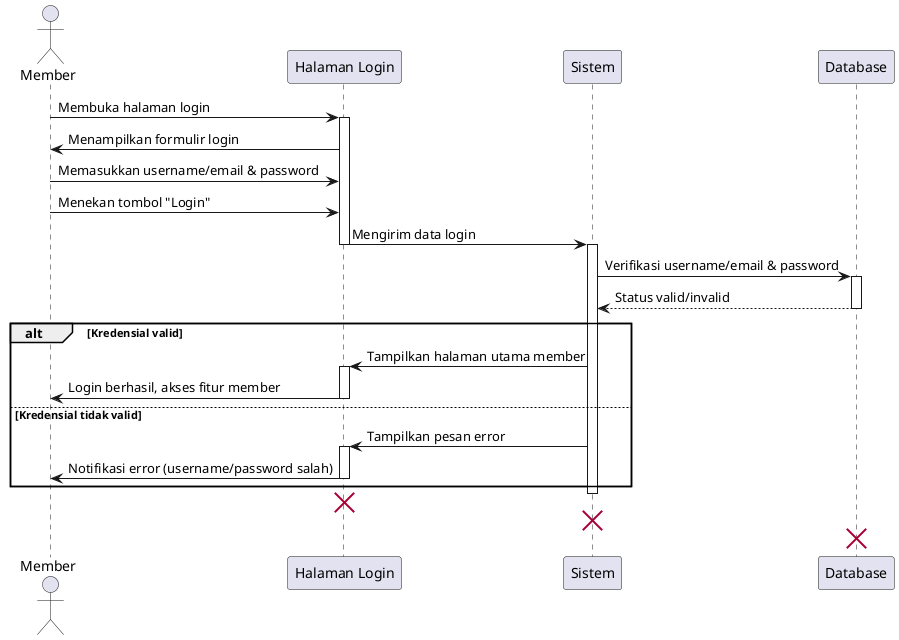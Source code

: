 @startuml
actor Member
participant "Halaman Login" as LoginForm
participant "Sistem" as System
participant "Database" as DB

Member -> LoginForm : Membuka halaman login
activate LoginForm
LoginForm -> Member : Menampilkan formulir login

Member -> LoginForm : Memasukkan username/email & password
Member -> LoginForm : Menekan tombol "Login"
LoginForm -> System : Mengirim data login
deactivate LoginForm

activate System
System -> DB : Verifikasi username/email & password
activate DB
DB --> System : Status valid/invalid
deactivate DB

alt Kredensial valid
    System -> LoginForm : Tampilkan halaman utama member
    activate LoginForm
    LoginForm -> Member : Login berhasil, akses fitur member
    deactivate LoginForm
else Kredensial tidak valid
    System -> LoginForm : Tampilkan pesan error
    activate LoginForm
    LoginForm -> Member : Notifikasi error (username/password salah)
    deactivate LoginForm
end

deactivate System

destroy LoginForm
destroy System
destroy DB

@enduml
